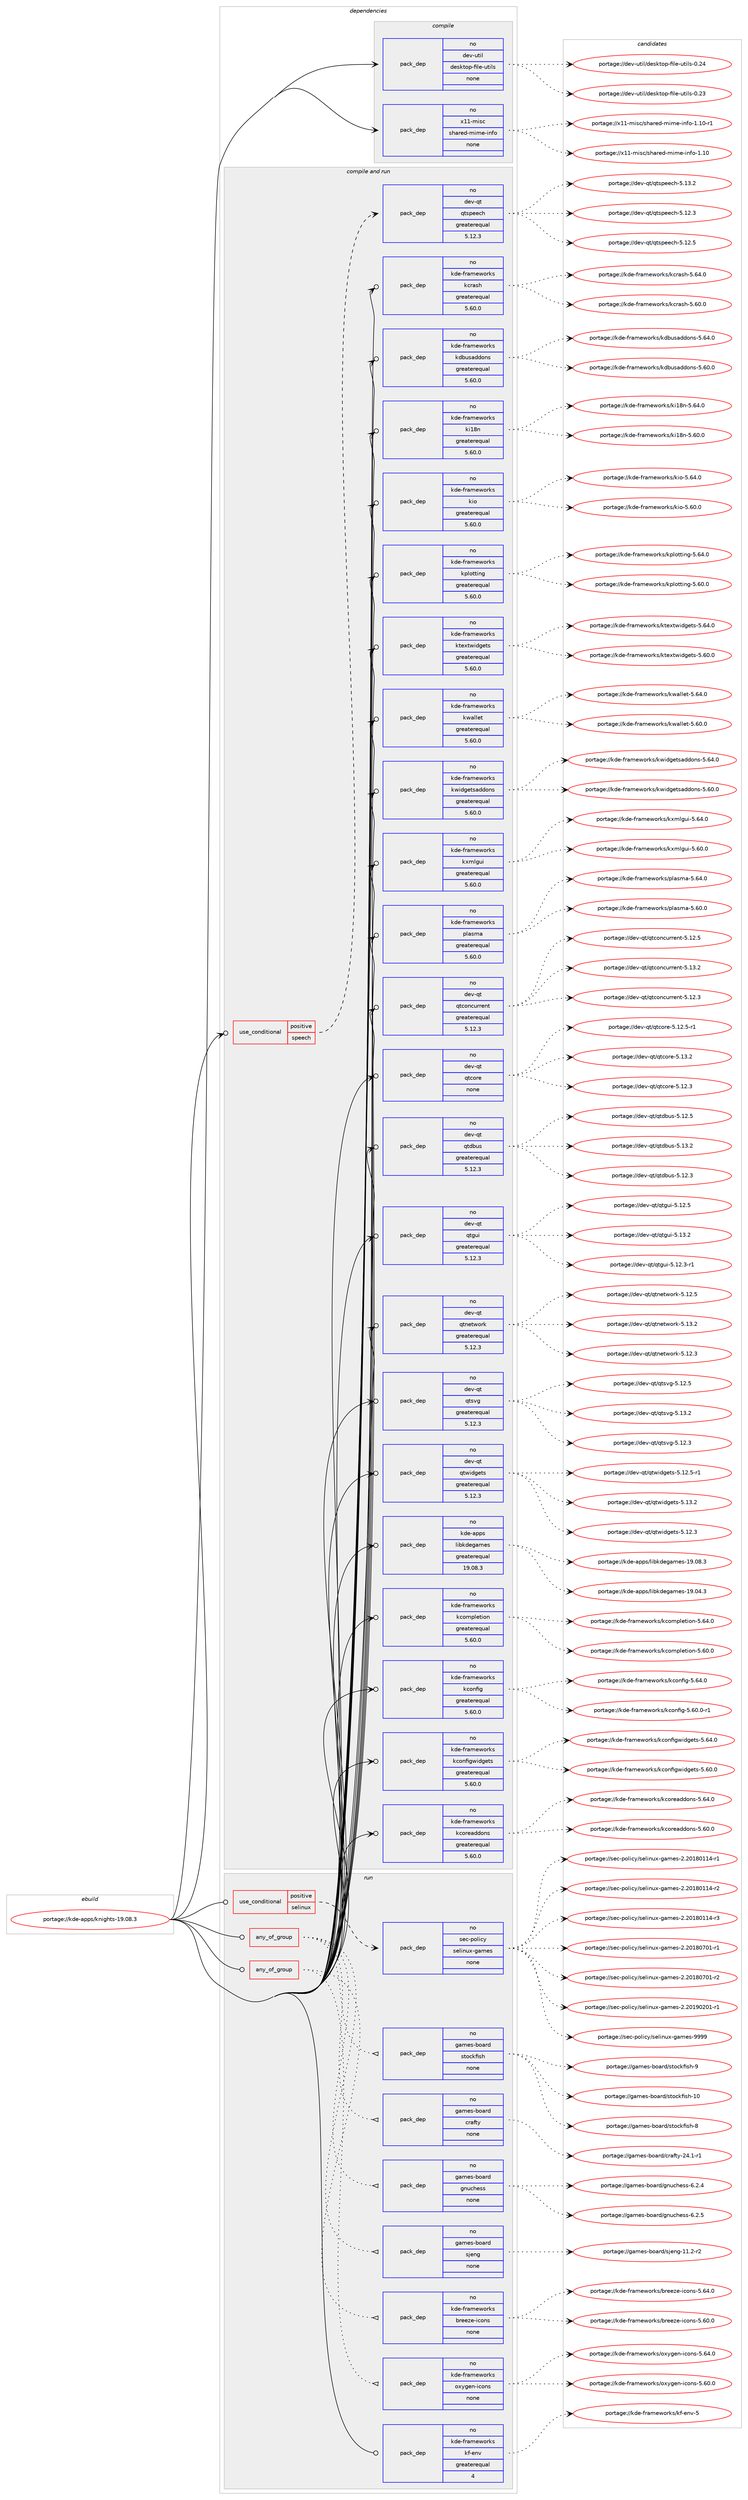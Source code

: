 digraph prolog {

# *************
# Graph options
# *************

newrank=true;
concentrate=true;
compound=true;
graph [rankdir=LR,fontname=Helvetica,fontsize=10,ranksep=1.5];#, ranksep=2.5, nodesep=0.2];
edge  [arrowhead=vee];
node  [fontname=Helvetica,fontsize=10];

# **********
# The ebuild
# **********

subgraph cluster_leftcol {
color=gray;
rank=same;
label=<<i>ebuild</i>>;
id [label="portage://kde-apps/knights-19.08.3", color=red, width=4, href="../kde-apps/knights-19.08.3.svg"];
}

# ****************
# The dependencies
# ****************

subgraph cluster_midcol {
color=gray;
label=<<i>dependencies</i>>;
subgraph cluster_compile {
fillcolor="#eeeeee";
style=filled;
label=<<i>compile</i>>;
subgraph pack211680 {
dependency291361 [label=<<TABLE BORDER="0" CELLBORDER="1" CELLSPACING="0" CELLPADDING="4" WIDTH="220"><TR><TD ROWSPAN="6" CELLPADDING="30">pack_dep</TD></TR><TR><TD WIDTH="110">no</TD></TR><TR><TD>dev-util</TD></TR><TR><TD>desktop-file-utils</TD></TR><TR><TD>none</TD></TR><TR><TD></TD></TR></TABLE>>, shape=none, color=blue];
}
id:e -> dependency291361:w [weight=20,style="solid",arrowhead="vee"];
subgraph pack211681 {
dependency291362 [label=<<TABLE BORDER="0" CELLBORDER="1" CELLSPACING="0" CELLPADDING="4" WIDTH="220"><TR><TD ROWSPAN="6" CELLPADDING="30">pack_dep</TD></TR><TR><TD WIDTH="110">no</TD></TR><TR><TD>x11-misc</TD></TR><TR><TD>shared-mime-info</TD></TR><TR><TD>none</TD></TR><TR><TD></TD></TR></TABLE>>, shape=none, color=blue];
}
id:e -> dependency291362:w [weight=20,style="solid",arrowhead="vee"];
}
subgraph cluster_compileandrun {
fillcolor="#eeeeee";
style=filled;
label=<<i>compile and run</i>>;
subgraph cond75257 {
dependency291363 [label=<<TABLE BORDER="0" CELLBORDER="1" CELLSPACING="0" CELLPADDING="4"><TR><TD ROWSPAN="3" CELLPADDING="10">use_conditional</TD></TR><TR><TD>positive</TD></TR><TR><TD>speech</TD></TR></TABLE>>, shape=none, color=red];
subgraph pack211682 {
dependency291364 [label=<<TABLE BORDER="0" CELLBORDER="1" CELLSPACING="0" CELLPADDING="4" WIDTH="220"><TR><TD ROWSPAN="6" CELLPADDING="30">pack_dep</TD></TR><TR><TD WIDTH="110">no</TD></TR><TR><TD>dev-qt</TD></TR><TR><TD>qtspeech</TD></TR><TR><TD>greaterequal</TD></TR><TR><TD>5.12.3</TD></TR></TABLE>>, shape=none, color=blue];
}
dependency291363:e -> dependency291364:w [weight=20,style="dashed",arrowhead="vee"];
}
id:e -> dependency291363:w [weight=20,style="solid",arrowhead="odotvee"];
subgraph pack211683 {
dependency291365 [label=<<TABLE BORDER="0" CELLBORDER="1" CELLSPACING="0" CELLPADDING="4" WIDTH="220"><TR><TD ROWSPAN="6" CELLPADDING="30">pack_dep</TD></TR><TR><TD WIDTH="110">no</TD></TR><TR><TD>dev-qt</TD></TR><TR><TD>qtconcurrent</TD></TR><TR><TD>greaterequal</TD></TR><TR><TD>5.12.3</TD></TR></TABLE>>, shape=none, color=blue];
}
id:e -> dependency291365:w [weight=20,style="solid",arrowhead="odotvee"];
subgraph pack211684 {
dependency291366 [label=<<TABLE BORDER="0" CELLBORDER="1" CELLSPACING="0" CELLPADDING="4" WIDTH="220"><TR><TD ROWSPAN="6" CELLPADDING="30">pack_dep</TD></TR><TR><TD WIDTH="110">no</TD></TR><TR><TD>dev-qt</TD></TR><TR><TD>qtcore</TD></TR><TR><TD>none</TD></TR><TR><TD></TD></TR></TABLE>>, shape=none, color=blue];
}
id:e -> dependency291366:w [weight=20,style="solid",arrowhead="odotvee"];
subgraph pack211685 {
dependency291367 [label=<<TABLE BORDER="0" CELLBORDER="1" CELLSPACING="0" CELLPADDING="4" WIDTH="220"><TR><TD ROWSPAN="6" CELLPADDING="30">pack_dep</TD></TR><TR><TD WIDTH="110">no</TD></TR><TR><TD>dev-qt</TD></TR><TR><TD>qtdbus</TD></TR><TR><TD>greaterequal</TD></TR><TR><TD>5.12.3</TD></TR></TABLE>>, shape=none, color=blue];
}
id:e -> dependency291367:w [weight=20,style="solid",arrowhead="odotvee"];
subgraph pack211686 {
dependency291368 [label=<<TABLE BORDER="0" CELLBORDER="1" CELLSPACING="0" CELLPADDING="4" WIDTH="220"><TR><TD ROWSPAN="6" CELLPADDING="30">pack_dep</TD></TR><TR><TD WIDTH="110">no</TD></TR><TR><TD>dev-qt</TD></TR><TR><TD>qtgui</TD></TR><TR><TD>greaterequal</TD></TR><TR><TD>5.12.3</TD></TR></TABLE>>, shape=none, color=blue];
}
id:e -> dependency291368:w [weight=20,style="solid",arrowhead="odotvee"];
subgraph pack211687 {
dependency291369 [label=<<TABLE BORDER="0" CELLBORDER="1" CELLSPACING="0" CELLPADDING="4" WIDTH="220"><TR><TD ROWSPAN="6" CELLPADDING="30">pack_dep</TD></TR><TR><TD WIDTH="110">no</TD></TR><TR><TD>dev-qt</TD></TR><TR><TD>qtnetwork</TD></TR><TR><TD>greaterequal</TD></TR><TR><TD>5.12.3</TD></TR></TABLE>>, shape=none, color=blue];
}
id:e -> dependency291369:w [weight=20,style="solid",arrowhead="odotvee"];
subgraph pack211688 {
dependency291370 [label=<<TABLE BORDER="0" CELLBORDER="1" CELLSPACING="0" CELLPADDING="4" WIDTH="220"><TR><TD ROWSPAN="6" CELLPADDING="30">pack_dep</TD></TR><TR><TD WIDTH="110">no</TD></TR><TR><TD>dev-qt</TD></TR><TR><TD>qtsvg</TD></TR><TR><TD>greaterequal</TD></TR><TR><TD>5.12.3</TD></TR></TABLE>>, shape=none, color=blue];
}
id:e -> dependency291370:w [weight=20,style="solid",arrowhead="odotvee"];
subgraph pack211689 {
dependency291371 [label=<<TABLE BORDER="0" CELLBORDER="1" CELLSPACING="0" CELLPADDING="4" WIDTH="220"><TR><TD ROWSPAN="6" CELLPADDING="30">pack_dep</TD></TR><TR><TD WIDTH="110">no</TD></TR><TR><TD>dev-qt</TD></TR><TR><TD>qtwidgets</TD></TR><TR><TD>greaterequal</TD></TR><TR><TD>5.12.3</TD></TR></TABLE>>, shape=none, color=blue];
}
id:e -> dependency291371:w [weight=20,style="solid",arrowhead="odotvee"];
subgraph pack211690 {
dependency291372 [label=<<TABLE BORDER="0" CELLBORDER="1" CELLSPACING="0" CELLPADDING="4" WIDTH="220"><TR><TD ROWSPAN="6" CELLPADDING="30">pack_dep</TD></TR><TR><TD WIDTH="110">no</TD></TR><TR><TD>kde-apps</TD></TR><TR><TD>libkdegames</TD></TR><TR><TD>greaterequal</TD></TR><TR><TD>19.08.3</TD></TR></TABLE>>, shape=none, color=blue];
}
id:e -> dependency291372:w [weight=20,style="solid",arrowhead="odotvee"];
subgraph pack211691 {
dependency291373 [label=<<TABLE BORDER="0" CELLBORDER="1" CELLSPACING="0" CELLPADDING="4" WIDTH="220"><TR><TD ROWSPAN="6" CELLPADDING="30">pack_dep</TD></TR><TR><TD WIDTH="110">no</TD></TR><TR><TD>kde-frameworks</TD></TR><TR><TD>kcompletion</TD></TR><TR><TD>greaterequal</TD></TR><TR><TD>5.60.0</TD></TR></TABLE>>, shape=none, color=blue];
}
id:e -> dependency291373:w [weight=20,style="solid",arrowhead="odotvee"];
subgraph pack211692 {
dependency291374 [label=<<TABLE BORDER="0" CELLBORDER="1" CELLSPACING="0" CELLPADDING="4" WIDTH="220"><TR><TD ROWSPAN="6" CELLPADDING="30">pack_dep</TD></TR><TR><TD WIDTH="110">no</TD></TR><TR><TD>kde-frameworks</TD></TR><TR><TD>kconfig</TD></TR><TR><TD>greaterequal</TD></TR><TR><TD>5.60.0</TD></TR></TABLE>>, shape=none, color=blue];
}
id:e -> dependency291374:w [weight=20,style="solid",arrowhead="odotvee"];
subgraph pack211693 {
dependency291375 [label=<<TABLE BORDER="0" CELLBORDER="1" CELLSPACING="0" CELLPADDING="4" WIDTH="220"><TR><TD ROWSPAN="6" CELLPADDING="30">pack_dep</TD></TR><TR><TD WIDTH="110">no</TD></TR><TR><TD>kde-frameworks</TD></TR><TR><TD>kconfigwidgets</TD></TR><TR><TD>greaterequal</TD></TR><TR><TD>5.60.0</TD></TR></TABLE>>, shape=none, color=blue];
}
id:e -> dependency291375:w [weight=20,style="solid",arrowhead="odotvee"];
subgraph pack211694 {
dependency291376 [label=<<TABLE BORDER="0" CELLBORDER="1" CELLSPACING="0" CELLPADDING="4" WIDTH="220"><TR><TD ROWSPAN="6" CELLPADDING="30">pack_dep</TD></TR><TR><TD WIDTH="110">no</TD></TR><TR><TD>kde-frameworks</TD></TR><TR><TD>kcoreaddons</TD></TR><TR><TD>greaterequal</TD></TR><TR><TD>5.60.0</TD></TR></TABLE>>, shape=none, color=blue];
}
id:e -> dependency291376:w [weight=20,style="solid",arrowhead="odotvee"];
subgraph pack211695 {
dependency291377 [label=<<TABLE BORDER="0" CELLBORDER="1" CELLSPACING="0" CELLPADDING="4" WIDTH="220"><TR><TD ROWSPAN="6" CELLPADDING="30">pack_dep</TD></TR><TR><TD WIDTH="110">no</TD></TR><TR><TD>kde-frameworks</TD></TR><TR><TD>kcrash</TD></TR><TR><TD>greaterequal</TD></TR><TR><TD>5.60.0</TD></TR></TABLE>>, shape=none, color=blue];
}
id:e -> dependency291377:w [weight=20,style="solid",arrowhead="odotvee"];
subgraph pack211696 {
dependency291378 [label=<<TABLE BORDER="0" CELLBORDER="1" CELLSPACING="0" CELLPADDING="4" WIDTH="220"><TR><TD ROWSPAN="6" CELLPADDING="30">pack_dep</TD></TR><TR><TD WIDTH="110">no</TD></TR><TR><TD>kde-frameworks</TD></TR><TR><TD>kdbusaddons</TD></TR><TR><TD>greaterequal</TD></TR><TR><TD>5.60.0</TD></TR></TABLE>>, shape=none, color=blue];
}
id:e -> dependency291378:w [weight=20,style="solid",arrowhead="odotvee"];
subgraph pack211697 {
dependency291379 [label=<<TABLE BORDER="0" CELLBORDER="1" CELLSPACING="0" CELLPADDING="4" WIDTH="220"><TR><TD ROWSPAN="6" CELLPADDING="30">pack_dep</TD></TR><TR><TD WIDTH="110">no</TD></TR><TR><TD>kde-frameworks</TD></TR><TR><TD>ki18n</TD></TR><TR><TD>greaterequal</TD></TR><TR><TD>5.60.0</TD></TR></TABLE>>, shape=none, color=blue];
}
id:e -> dependency291379:w [weight=20,style="solid",arrowhead="odotvee"];
subgraph pack211698 {
dependency291380 [label=<<TABLE BORDER="0" CELLBORDER="1" CELLSPACING="0" CELLPADDING="4" WIDTH="220"><TR><TD ROWSPAN="6" CELLPADDING="30">pack_dep</TD></TR><TR><TD WIDTH="110">no</TD></TR><TR><TD>kde-frameworks</TD></TR><TR><TD>kio</TD></TR><TR><TD>greaterequal</TD></TR><TR><TD>5.60.0</TD></TR></TABLE>>, shape=none, color=blue];
}
id:e -> dependency291380:w [weight=20,style="solid",arrowhead="odotvee"];
subgraph pack211699 {
dependency291381 [label=<<TABLE BORDER="0" CELLBORDER="1" CELLSPACING="0" CELLPADDING="4" WIDTH="220"><TR><TD ROWSPAN="6" CELLPADDING="30">pack_dep</TD></TR><TR><TD WIDTH="110">no</TD></TR><TR><TD>kde-frameworks</TD></TR><TR><TD>kplotting</TD></TR><TR><TD>greaterequal</TD></TR><TR><TD>5.60.0</TD></TR></TABLE>>, shape=none, color=blue];
}
id:e -> dependency291381:w [weight=20,style="solid",arrowhead="odotvee"];
subgraph pack211700 {
dependency291382 [label=<<TABLE BORDER="0" CELLBORDER="1" CELLSPACING="0" CELLPADDING="4" WIDTH="220"><TR><TD ROWSPAN="6" CELLPADDING="30">pack_dep</TD></TR><TR><TD WIDTH="110">no</TD></TR><TR><TD>kde-frameworks</TD></TR><TR><TD>ktextwidgets</TD></TR><TR><TD>greaterequal</TD></TR><TR><TD>5.60.0</TD></TR></TABLE>>, shape=none, color=blue];
}
id:e -> dependency291382:w [weight=20,style="solid",arrowhead="odotvee"];
subgraph pack211701 {
dependency291383 [label=<<TABLE BORDER="0" CELLBORDER="1" CELLSPACING="0" CELLPADDING="4" WIDTH="220"><TR><TD ROWSPAN="6" CELLPADDING="30">pack_dep</TD></TR><TR><TD WIDTH="110">no</TD></TR><TR><TD>kde-frameworks</TD></TR><TR><TD>kwallet</TD></TR><TR><TD>greaterequal</TD></TR><TR><TD>5.60.0</TD></TR></TABLE>>, shape=none, color=blue];
}
id:e -> dependency291383:w [weight=20,style="solid",arrowhead="odotvee"];
subgraph pack211702 {
dependency291384 [label=<<TABLE BORDER="0" CELLBORDER="1" CELLSPACING="0" CELLPADDING="4" WIDTH="220"><TR><TD ROWSPAN="6" CELLPADDING="30">pack_dep</TD></TR><TR><TD WIDTH="110">no</TD></TR><TR><TD>kde-frameworks</TD></TR><TR><TD>kwidgetsaddons</TD></TR><TR><TD>greaterequal</TD></TR><TR><TD>5.60.0</TD></TR></TABLE>>, shape=none, color=blue];
}
id:e -> dependency291384:w [weight=20,style="solid",arrowhead="odotvee"];
subgraph pack211703 {
dependency291385 [label=<<TABLE BORDER="0" CELLBORDER="1" CELLSPACING="0" CELLPADDING="4" WIDTH="220"><TR><TD ROWSPAN="6" CELLPADDING="30">pack_dep</TD></TR><TR><TD WIDTH="110">no</TD></TR><TR><TD>kde-frameworks</TD></TR><TR><TD>kxmlgui</TD></TR><TR><TD>greaterequal</TD></TR><TR><TD>5.60.0</TD></TR></TABLE>>, shape=none, color=blue];
}
id:e -> dependency291385:w [weight=20,style="solid",arrowhead="odotvee"];
subgraph pack211704 {
dependency291386 [label=<<TABLE BORDER="0" CELLBORDER="1" CELLSPACING="0" CELLPADDING="4" WIDTH="220"><TR><TD ROWSPAN="6" CELLPADDING="30">pack_dep</TD></TR><TR><TD WIDTH="110">no</TD></TR><TR><TD>kde-frameworks</TD></TR><TR><TD>plasma</TD></TR><TR><TD>greaterequal</TD></TR><TR><TD>5.60.0</TD></TR></TABLE>>, shape=none, color=blue];
}
id:e -> dependency291386:w [weight=20,style="solid",arrowhead="odotvee"];
}
subgraph cluster_run {
fillcolor="#eeeeee";
style=filled;
label=<<i>run</i>>;
subgraph any4323 {
dependency291387 [label=<<TABLE BORDER="0" CELLBORDER="1" CELLSPACING="0" CELLPADDING="4"><TR><TD CELLPADDING="10">any_of_group</TD></TR></TABLE>>, shape=none, color=red];subgraph pack211705 {
dependency291388 [label=<<TABLE BORDER="0" CELLBORDER="1" CELLSPACING="0" CELLPADDING="4" WIDTH="220"><TR><TD ROWSPAN="6" CELLPADDING="30">pack_dep</TD></TR><TR><TD WIDTH="110">no</TD></TR><TR><TD>games-board</TD></TR><TR><TD>gnuchess</TD></TR><TR><TD>none</TD></TR><TR><TD></TD></TR></TABLE>>, shape=none, color=blue];
}
dependency291387:e -> dependency291388:w [weight=20,style="dotted",arrowhead="oinv"];
subgraph pack211706 {
dependency291389 [label=<<TABLE BORDER="0" CELLBORDER="1" CELLSPACING="0" CELLPADDING="4" WIDTH="220"><TR><TD ROWSPAN="6" CELLPADDING="30">pack_dep</TD></TR><TR><TD WIDTH="110">no</TD></TR><TR><TD>games-board</TD></TR><TR><TD>crafty</TD></TR><TR><TD>none</TD></TR><TR><TD></TD></TR></TABLE>>, shape=none, color=blue];
}
dependency291387:e -> dependency291389:w [weight=20,style="dotted",arrowhead="oinv"];
subgraph pack211707 {
dependency291390 [label=<<TABLE BORDER="0" CELLBORDER="1" CELLSPACING="0" CELLPADDING="4" WIDTH="220"><TR><TD ROWSPAN="6" CELLPADDING="30">pack_dep</TD></TR><TR><TD WIDTH="110">no</TD></TR><TR><TD>games-board</TD></TR><TR><TD>stockfish</TD></TR><TR><TD>none</TD></TR><TR><TD></TD></TR></TABLE>>, shape=none, color=blue];
}
dependency291387:e -> dependency291390:w [weight=20,style="dotted",arrowhead="oinv"];
subgraph pack211708 {
dependency291391 [label=<<TABLE BORDER="0" CELLBORDER="1" CELLSPACING="0" CELLPADDING="4" WIDTH="220"><TR><TD ROWSPAN="6" CELLPADDING="30">pack_dep</TD></TR><TR><TD WIDTH="110">no</TD></TR><TR><TD>games-board</TD></TR><TR><TD>sjeng</TD></TR><TR><TD>none</TD></TR><TR><TD></TD></TR></TABLE>>, shape=none, color=blue];
}
dependency291387:e -> dependency291391:w [weight=20,style="dotted",arrowhead="oinv"];
}
id:e -> dependency291387:w [weight=20,style="solid",arrowhead="odot"];
subgraph any4324 {
dependency291392 [label=<<TABLE BORDER="0" CELLBORDER="1" CELLSPACING="0" CELLPADDING="4"><TR><TD CELLPADDING="10">any_of_group</TD></TR></TABLE>>, shape=none, color=red];subgraph pack211709 {
dependency291393 [label=<<TABLE BORDER="0" CELLBORDER="1" CELLSPACING="0" CELLPADDING="4" WIDTH="220"><TR><TD ROWSPAN="6" CELLPADDING="30">pack_dep</TD></TR><TR><TD WIDTH="110">no</TD></TR><TR><TD>kde-frameworks</TD></TR><TR><TD>breeze-icons</TD></TR><TR><TD>none</TD></TR><TR><TD></TD></TR></TABLE>>, shape=none, color=blue];
}
dependency291392:e -> dependency291393:w [weight=20,style="dotted",arrowhead="oinv"];
subgraph pack211710 {
dependency291394 [label=<<TABLE BORDER="0" CELLBORDER="1" CELLSPACING="0" CELLPADDING="4" WIDTH="220"><TR><TD ROWSPAN="6" CELLPADDING="30">pack_dep</TD></TR><TR><TD WIDTH="110">no</TD></TR><TR><TD>kde-frameworks</TD></TR><TR><TD>oxygen-icons</TD></TR><TR><TD>none</TD></TR><TR><TD></TD></TR></TABLE>>, shape=none, color=blue];
}
dependency291392:e -> dependency291394:w [weight=20,style="dotted",arrowhead="oinv"];
}
id:e -> dependency291392:w [weight=20,style="solid",arrowhead="odot"];
subgraph cond75258 {
dependency291395 [label=<<TABLE BORDER="0" CELLBORDER="1" CELLSPACING="0" CELLPADDING="4"><TR><TD ROWSPAN="3" CELLPADDING="10">use_conditional</TD></TR><TR><TD>positive</TD></TR><TR><TD>selinux</TD></TR></TABLE>>, shape=none, color=red];
subgraph pack211711 {
dependency291396 [label=<<TABLE BORDER="0" CELLBORDER="1" CELLSPACING="0" CELLPADDING="4" WIDTH="220"><TR><TD ROWSPAN="6" CELLPADDING="30">pack_dep</TD></TR><TR><TD WIDTH="110">no</TD></TR><TR><TD>sec-policy</TD></TR><TR><TD>selinux-games</TD></TR><TR><TD>none</TD></TR><TR><TD></TD></TR></TABLE>>, shape=none, color=blue];
}
dependency291395:e -> dependency291396:w [weight=20,style="dashed",arrowhead="vee"];
}
id:e -> dependency291395:w [weight=20,style="solid",arrowhead="odot"];
subgraph pack211712 {
dependency291397 [label=<<TABLE BORDER="0" CELLBORDER="1" CELLSPACING="0" CELLPADDING="4" WIDTH="220"><TR><TD ROWSPAN="6" CELLPADDING="30">pack_dep</TD></TR><TR><TD WIDTH="110">no</TD></TR><TR><TD>kde-frameworks</TD></TR><TR><TD>kf-env</TD></TR><TR><TD>greaterequal</TD></TR><TR><TD>4</TD></TR></TABLE>>, shape=none, color=blue];
}
id:e -> dependency291397:w [weight=20,style="solid",arrowhead="odot"];
}
}

# **************
# The candidates
# **************

subgraph cluster_choices {
rank=same;
color=gray;
label=<<i>candidates</i>>;

subgraph choice211680 {
color=black;
nodesep=1;
choiceportage100101118451171161051084710010111510711611111245102105108101451171161051081154548465051 [label="portage://dev-util/desktop-file-utils-0.23", color=red, width=4,href="../dev-util/desktop-file-utils-0.23.svg"];
choiceportage100101118451171161051084710010111510711611111245102105108101451171161051081154548465052 [label="portage://dev-util/desktop-file-utils-0.24", color=red, width=4,href="../dev-util/desktop-file-utils-0.24.svg"];
dependency291361:e -> choiceportage100101118451171161051084710010111510711611111245102105108101451171161051081154548465051:w [style=dotted,weight="100"];
dependency291361:e -> choiceportage100101118451171161051084710010111510711611111245102105108101451171161051081154548465052:w [style=dotted,weight="100"];
}
subgraph choice211681 {
color=black;
nodesep=1;
choiceportage12049494510910511599471151049711410110045109105109101451051101021114549464948 [label="portage://x11-misc/shared-mime-info-1.10", color=red, width=4,href="../x11-misc/shared-mime-info-1.10.svg"];
choiceportage120494945109105115994711510497114101100451091051091014510511010211145494649484511449 [label="portage://x11-misc/shared-mime-info-1.10-r1", color=red, width=4,href="../x11-misc/shared-mime-info-1.10-r1.svg"];
dependency291362:e -> choiceportage12049494510910511599471151049711410110045109105109101451051101021114549464948:w [style=dotted,weight="100"];
dependency291362:e -> choiceportage120494945109105115994711510497114101100451091051091014510511010211145494649484511449:w [style=dotted,weight="100"];
}
subgraph choice211682 {
color=black;
nodesep=1;
choiceportage10010111845113116471131161151121011019910445534649504651 [label="portage://dev-qt/qtspeech-5.12.3", color=red, width=4,href="../dev-qt/qtspeech-5.12.3.svg"];
choiceportage10010111845113116471131161151121011019910445534649504653 [label="portage://dev-qt/qtspeech-5.12.5", color=red, width=4,href="../dev-qt/qtspeech-5.12.5.svg"];
choiceportage10010111845113116471131161151121011019910445534649514650 [label="portage://dev-qt/qtspeech-5.13.2", color=red, width=4,href="../dev-qt/qtspeech-5.13.2.svg"];
dependency291364:e -> choiceportage10010111845113116471131161151121011019910445534649504651:w [style=dotted,weight="100"];
dependency291364:e -> choiceportage10010111845113116471131161151121011019910445534649504653:w [style=dotted,weight="100"];
dependency291364:e -> choiceportage10010111845113116471131161151121011019910445534649514650:w [style=dotted,weight="100"];
}
subgraph choice211683 {
color=black;
nodesep=1;
choiceportage1001011184511311647113116991111109911711411410111011645534649504651 [label="portage://dev-qt/qtconcurrent-5.12.3", color=red, width=4,href="../dev-qt/qtconcurrent-5.12.3.svg"];
choiceportage1001011184511311647113116991111109911711411410111011645534649504653 [label="portage://dev-qt/qtconcurrent-5.12.5", color=red, width=4,href="../dev-qt/qtconcurrent-5.12.5.svg"];
choiceportage1001011184511311647113116991111109911711411410111011645534649514650 [label="portage://dev-qt/qtconcurrent-5.13.2", color=red, width=4,href="../dev-qt/qtconcurrent-5.13.2.svg"];
dependency291365:e -> choiceportage1001011184511311647113116991111109911711411410111011645534649504651:w [style=dotted,weight="100"];
dependency291365:e -> choiceportage1001011184511311647113116991111109911711411410111011645534649504653:w [style=dotted,weight="100"];
dependency291365:e -> choiceportage1001011184511311647113116991111109911711411410111011645534649514650:w [style=dotted,weight="100"];
}
subgraph choice211684 {
color=black;
nodesep=1;
choiceportage10010111845113116471131169911111410145534649504651 [label="portage://dev-qt/qtcore-5.12.3", color=red, width=4,href="../dev-qt/qtcore-5.12.3.svg"];
choiceportage100101118451131164711311699111114101455346495046534511449 [label="portage://dev-qt/qtcore-5.12.5-r1", color=red, width=4,href="../dev-qt/qtcore-5.12.5-r1.svg"];
choiceportage10010111845113116471131169911111410145534649514650 [label="portage://dev-qt/qtcore-5.13.2", color=red, width=4,href="../dev-qt/qtcore-5.13.2.svg"];
dependency291366:e -> choiceportage10010111845113116471131169911111410145534649504651:w [style=dotted,weight="100"];
dependency291366:e -> choiceportage100101118451131164711311699111114101455346495046534511449:w [style=dotted,weight="100"];
dependency291366:e -> choiceportage10010111845113116471131169911111410145534649514650:w [style=dotted,weight="100"];
}
subgraph choice211685 {
color=black;
nodesep=1;
choiceportage10010111845113116471131161009811711545534649504651 [label="portage://dev-qt/qtdbus-5.12.3", color=red, width=4,href="../dev-qt/qtdbus-5.12.3.svg"];
choiceportage10010111845113116471131161009811711545534649504653 [label="portage://dev-qt/qtdbus-5.12.5", color=red, width=4,href="../dev-qt/qtdbus-5.12.5.svg"];
choiceportage10010111845113116471131161009811711545534649514650 [label="portage://dev-qt/qtdbus-5.13.2", color=red, width=4,href="../dev-qt/qtdbus-5.13.2.svg"];
dependency291367:e -> choiceportage10010111845113116471131161009811711545534649504651:w [style=dotted,weight="100"];
dependency291367:e -> choiceportage10010111845113116471131161009811711545534649504653:w [style=dotted,weight="100"];
dependency291367:e -> choiceportage10010111845113116471131161009811711545534649514650:w [style=dotted,weight="100"];
}
subgraph choice211686 {
color=black;
nodesep=1;
choiceportage1001011184511311647113116103117105455346495046514511449 [label="portage://dev-qt/qtgui-5.12.3-r1", color=red, width=4,href="../dev-qt/qtgui-5.12.3-r1.svg"];
choiceportage100101118451131164711311610311710545534649504653 [label="portage://dev-qt/qtgui-5.12.5", color=red, width=4,href="../dev-qt/qtgui-5.12.5.svg"];
choiceportage100101118451131164711311610311710545534649514650 [label="portage://dev-qt/qtgui-5.13.2", color=red, width=4,href="../dev-qt/qtgui-5.13.2.svg"];
dependency291368:e -> choiceportage1001011184511311647113116103117105455346495046514511449:w [style=dotted,weight="100"];
dependency291368:e -> choiceportage100101118451131164711311610311710545534649504653:w [style=dotted,weight="100"];
dependency291368:e -> choiceportage100101118451131164711311610311710545534649514650:w [style=dotted,weight="100"];
}
subgraph choice211687 {
color=black;
nodesep=1;
choiceportage100101118451131164711311611010111611911111410745534649504651 [label="portage://dev-qt/qtnetwork-5.12.3", color=red, width=4,href="../dev-qt/qtnetwork-5.12.3.svg"];
choiceportage100101118451131164711311611010111611911111410745534649504653 [label="portage://dev-qt/qtnetwork-5.12.5", color=red, width=4,href="../dev-qt/qtnetwork-5.12.5.svg"];
choiceportage100101118451131164711311611010111611911111410745534649514650 [label="portage://dev-qt/qtnetwork-5.13.2", color=red, width=4,href="../dev-qt/qtnetwork-5.13.2.svg"];
dependency291369:e -> choiceportage100101118451131164711311611010111611911111410745534649504651:w [style=dotted,weight="100"];
dependency291369:e -> choiceportage100101118451131164711311611010111611911111410745534649504653:w [style=dotted,weight="100"];
dependency291369:e -> choiceportage100101118451131164711311611010111611911111410745534649514650:w [style=dotted,weight="100"];
}
subgraph choice211688 {
color=black;
nodesep=1;
choiceportage100101118451131164711311611511810345534649504651 [label="portage://dev-qt/qtsvg-5.12.3", color=red, width=4,href="../dev-qt/qtsvg-5.12.3.svg"];
choiceportage100101118451131164711311611511810345534649504653 [label="portage://dev-qt/qtsvg-5.12.5", color=red, width=4,href="../dev-qt/qtsvg-5.12.5.svg"];
choiceportage100101118451131164711311611511810345534649514650 [label="portage://dev-qt/qtsvg-5.13.2", color=red, width=4,href="../dev-qt/qtsvg-5.13.2.svg"];
dependency291370:e -> choiceportage100101118451131164711311611511810345534649504651:w [style=dotted,weight="100"];
dependency291370:e -> choiceportage100101118451131164711311611511810345534649504653:w [style=dotted,weight="100"];
dependency291370:e -> choiceportage100101118451131164711311611511810345534649514650:w [style=dotted,weight="100"];
}
subgraph choice211689 {
color=black;
nodesep=1;
choiceportage100101118451131164711311611910510010310111611545534649504651 [label="portage://dev-qt/qtwidgets-5.12.3", color=red, width=4,href="../dev-qt/qtwidgets-5.12.3.svg"];
choiceportage1001011184511311647113116119105100103101116115455346495046534511449 [label="portage://dev-qt/qtwidgets-5.12.5-r1", color=red, width=4,href="../dev-qt/qtwidgets-5.12.5-r1.svg"];
choiceportage100101118451131164711311611910510010310111611545534649514650 [label="portage://dev-qt/qtwidgets-5.13.2", color=red, width=4,href="../dev-qt/qtwidgets-5.13.2.svg"];
dependency291371:e -> choiceportage100101118451131164711311611910510010310111611545534649504651:w [style=dotted,weight="100"];
dependency291371:e -> choiceportage1001011184511311647113116119105100103101116115455346495046534511449:w [style=dotted,weight="100"];
dependency291371:e -> choiceportage100101118451131164711311611910510010310111611545534649514650:w [style=dotted,weight="100"];
}
subgraph choice211690 {
color=black;
nodesep=1;
choiceportage10710010145971121121154710810598107100101103971091011154549574648524651 [label="portage://kde-apps/libkdegames-19.04.3", color=red, width=4,href="../kde-apps/libkdegames-19.04.3.svg"];
choiceportage10710010145971121121154710810598107100101103971091011154549574648564651 [label="portage://kde-apps/libkdegames-19.08.3", color=red, width=4,href="../kde-apps/libkdegames-19.08.3.svg"];
dependency291372:e -> choiceportage10710010145971121121154710810598107100101103971091011154549574648524651:w [style=dotted,weight="100"];
dependency291372:e -> choiceportage10710010145971121121154710810598107100101103971091011154549574648564651:w [style=dotted,weight="100"];
}
subgraph choice211691 {
color=black;
nodesep=1;
choiceportage1071001014510211497109101119111114107115471079911110911210810111610511111045534654484648 [label="portage://kde-frameworks/kcompletion-5.60.0", color=red, width=4,href="../kde-frameworks/kcompletion-5.60.0.svg"];
choiceportage1071001014510211497109101119111114107115471079911110911210810111610511111045534654524648 [label="portage://kde-frameworks/kcompletion-5.64.0", color=red, width=4,href="../kde-frameworks/kcompletion-5.64.0.svg"];
dependency291373:e -> choiceportage1071001014510211497109101119111114107115471079911110911210810111610511111045534654484648:w [style=dotted,weight="100"];
dependency291373:e -> choiceportage1071001014510211497109101119111114107115471079911110911210810111610511111045534654524648:w [style=dotted,weight="100"];
}
subgraph choice211692 {
color=black;
nodesep=1;
choiceportage10710010145102114971091011191111141071154710799111110102105103455346544846484511449 [label="portage://kde-frameworks/kconfig-5.60.0-r1", color=red, width=4,href="../kde-frameworks/kconfig-5.60.0-r1.svg"];
choiceportage1071001014510211497109101119111114107115471079911111010210510345534654524648 [label="portage://kde-frameworks/kconfig-5.64.0", color=red, width=4,href="../kde-frameworks/kconfig-5.64.0.svg"];
dependency291374:e -> choiceportage10710010145102114971091011191111141071154710799111110102105103455346544846484511449:w [style=dotted,weight="100"];
dependency291374:e -> choiceportage1071001014510211497109101119111114107115471079911111010210510345534654524648:w [style=dotted,weight="100"];
}
subgraph choice211693 {
color=black;
nodesep=1;
choiceportage1071001014510211497109101119111114107115471079911111010210510311910510010310111611545534654484648 [label="portage://kde-frameworks/kconfigwidgets-5.60.0", color=red, width=4,href="../kde-frameworks/kconfigwidgets-5.60.0.svg"];
choiceportage1071001014510211497109101119111114107115471079911111010210510311910510010310111611545534654524648 [label="portage://kde-frameworks/kconfigwidgets-5.64.0", color=red, width=4,href="../kde-frameworks/kconfigwidgets-5.64.0.svg"];
dependency291375:e -> choiceportage1071001014510211497109101119111114107115471079911111010210510311910510010310111611545534654484648:w [style=dotted,weight="100"];
dependency291375:e -> choiceportage1071001014510211497109101119111114107115471079911111010210510311910510010310111611545534654524648:w [style=dotted,weight="100"];
}
subgraph choice211694 {
color=black;
nodesep=1;
choiceportage107100101451021149710910111911111410711547107991111141019710010011111011545534654484648 [label="portage://kde-frameworks/kcoreaddons-5.60.0", color=red, width=4,href="../kde-frameworks/kcoreaddons-5.60.0.svg"];
choiceportage107100101451021149710910111911111410711547107991111141019710010011111011545534654524648 [label="portage://kde-frameworks/kcoreaddons-5.64.0", color=red, width=4,href="../kde-frameworks/kcoreaddons-5.64.0.svg"];
dependency291376:e -> choiceportage107100101451021149710910111911111410711547107991111141019710010011111011545534654484648:w [style=dotted,weight="100"];
dependency291376:e -> choiceportage107100101451021149710910111911111410711547107991111141019710010011111011545534654524648:w [style=dotted,weight="100"];
}
subgraph choice211695 {
color=black;
nodesep=1;
choiceportage107100101451021149710910111911111410711547107991149711510445534654484648 [label="portage://kde-frameworks/kcrash-5.60.0", color=red, width=4,href="../kde-frameworks/kcrash-5.60.0.svg"];
choiceportage107100101451021149710910111911111410711547107991149711510445534654524648 [label="portage://kde-frameworks/kcrash-5.64.0", color=red, width=4,href="../kde-frameworks/kcrash-5.64.0.svg"];
dependency291377:e -> choiceportage107100101451021149710910111911111410711547107991149711510445534654484648:w [style=dotted,weight="100"];
dependency291377:e -> choiceportage107100101451021149710910111911111410711547107991149711510445534654524648:w [style=dotted,weight="100"];
}
subgraph choice211696 {
color=black;
nodesep=1;
choiceportage107100101451021149710910111911111410711547107100981171159710010011111011545534654484648 [label="portage://kde-frameworks/kdbusaddons-5.60.0", color=red, width=4,href="../kde-frameworks/kdbusaddons-5.60.0.svg"];
choiceportage107100101451021149710910111911111410711547107100981171159710010011111011545534654524648 [label="portage://kde-frameworks/kdbusaddons-5.64.0", color=red, width=4,href="../kde-frameworks/kdbusaddons-5.64.0.svg"];
dependency291378:e -> choiceportage107100101451021149710910111911111410711547107100981171159710010011111011545534654484648:w [style=dotted,weight="100"];
dependency291378:e -> choiceportage107100101451021149710910111911111410711547107100981171159710010011111011545534654524648:w [style=dotted,weight="100"];
}
subgraph choice211697 {
color=black;
nodesep=1;
choiceportage107100101451021149710910111911111410711547107105495611045534654484648 [label="portage://kde-frameworks/ki18n-5.60.0", color=red, width=4,href="../kde-frameworks/ki18n-5.60.0.svg"];
choiceportage107100101451021149710910111911111410711547107105495611045534654524648 [label="portage://kde-frameworks/ki18n-5.64.0", color=red, width=4,href="../kde-frameworks/ki18n-5.64.0.svg"];
dependency291379:e -> choiceportage107100101451021149710910111911111410711547107105495611045534654484648:w [style=dotted,weight="100"];
dependency291379:e -> choiceportage107100101451021149710910111911111410711547107105495611045534654524648:w [style=dotted,weight="100"];
}
subgraph choice211698 {
color=black;
nodesep=1;
choiceportage10710010145102114971091011191111141071154710710511145534654484648 [label="portage://kde-frameworks/kio-5.60.0", color=red, width=4,href="../kde-frameworks/kio-5.60.0.svg"];
choiceportage10710010145102114971091011191111141071154710710511145534654524648 [label="portage://kde-frameworks/kio-5.64.0", color=red, width=4,href="../kde-frameworks/kio-5.64.0.svg"];
dependency291380:e -> choiceportage10710010145102114971091011191111141071154710710511145534654484648:w [style=dotted,weight="100"];
dependency291380:e -> choiceportage10710010145102114971091011191111141071154710710511145534654524648:w [style=dotted,weight="100"];
}
subgraph choice211699 {
color=black;
nodesep=1;
choiceportage10710010145102114971091011191111141071154710711210811111611610511010345534654484648 [label="portage://kde-frameworks/kplotting-5.60.0", color=red, width=4,href="../kde-frameworks/kplotting-5.60.0.svg"];
choiceportage10710010145102114971091011191111141071154710711210811111611610511010345534654524648 [label="portage://kde-frameworks/kplotting-5.64.0", color=red, width=4,href="../kde-frameworks/kplotting-5.64.0.svg"];
dependency291381:e -> choiceportage10710010145102114971091011191111141071154710711210811111611610511010345534654484648:w [style=dotted,weight="100"];
dependency291381:e -> choiceportage10710010145102114971091011191111141071154710711210811111611610511010345534654524648:w [style=dotted,weight="100"];
}
subgraph choice211700 {
color=black;
nodesep=1;
choiceportage10710010145102114971091011191111141071154710711610112011611910510010310111611545534654484648 [label="portage://kde-frameworks/ktextwidgets-5.60.0", color=red, width=4,href="../kde-frameworks/ktextwidgets-5.60.0.svg"];
choiceportage10710010145102114971091011191111141071154710711610112011611910510010310111611545534654524648 [label="portage://kde-frameworks/ktextwidgets-5.64.0", color=red, width=4,href="../kde-frameworks/ktextwidgets-5.64.0.svg"];
dependency291382:e -> choiceportage10710010145102114971091011191111141071154710711610112011611910510010310111611545534654484648:w [style=dotted,weight="100"];
dependency291382:e -> choiceportage10710010145102114971091011191111141071154710711610112011611910510010310111611545534654524648:w [style=dotted,weight="100"];
}
subgraph choice211701 {
color=black;
nodesep=1;
choiceportage1071001014510211497109101119111114107115471071199710810810111645534654484648 [label="portage://kde-frameworks/kwallet-5.60.0", color=red, width=4,href="../kde-frameworks/kwallet-5.60.0.svg"];
choiceportage1071001014510211497109101119111114107115471071199710810810111645534654524648 [label="portage://kde-frameworks/kwallet-5.64.0", color=red, width=4,href="../kde-frameworks/kwallet-5.64.0.svg"];
dependency291383:e -> choiceportage1071001014510211497109101119111114107115471071199710810810111645534654484648:w [style=dotted,weight="100"];
dependency291383:e -> choiceportage1071001014510211497109101119111114107115471071199710810810111645534654524648:w [style=dotted,weight="100"];
}
subgraph choice211702 {
color=black;
nodesep=1;
choiceportage1071001014510211497109101119111114107115471071191051001031011161159710010011111011545534654484648 [label="portage://kde-frameworks/kwidgetsaddons-5.60.0", color=red, width=4,href="../kde-frameworks/kwidgetsaddons-5.60.0.svg"];
choiceportage1071001014510211497109101119111114107115471071191051001031011161159710010011111011545534654524648 [label="portage://kde-frameworks/kwidgetsaddons-5.64.0", color=red, width=4,href="../kde-frameworks/kwidgetsaddons-5.64.0.svg"];
dependency291384:e -> choiceportage1071001014510211497109101119111114107115471071191051001031011161159710010011111011545534654484648:w [style=dotted,weight="100"];
dependency291384:e -> choiceportage1071001014510211497109101119111114107115471071191051001031011161159710010011111011545534654524648:w [style=dotted,weight="100"];
}
subgraph choice211703 {
color=black;
nodesep=1;
choiceportage10710010145102114971091011191111141071154710712010910810311710545534654484648 [label="portage://kde-frameworks/kxmlgui-5.60.0", color=red, width=4,href="../kde-frameworks/kxmlgui-5.60.0.svg"];
choiceportage10710010145102114971091011191111141071154710712010910810311710545534654524648 [label="portage://kde-frameworks/kxmlgui-5.64.0", color=red, width=4,href="../kde-frameworks/kxmlgui-5.64.0.svg"];
dependency291385:e -> choiceportage10710010145102114971091011191111141071154710712010910810311710545534654484648:w [style=dotted,weight="100"];
dependency291385:e -> choiceportage10710010145102114971091011191111141071154710712010910810311710545534654524648:w [style=dotted,weight="100"];
}
subgraph choice211704 {
color=black;
nodesep=1;
choiceportage107100101451021149710910111911111410711547112108971151099745534654484648 [label="portage://kde-frameworks/plasma-5.60.0", color=red, width=4,href="../kde-frameworks/plasma-5.60.0.svg"];
choiceportage107100101451021149710910111911111410711547112108971151099745534654524648 [label="portage://kde-frameworks/plasma-5.64.0", color=red, width=4,href="../kde-frameworks/plasma-5.64.0.svg"];
dependency291386:e -> choiceportage107100101451021149710910111911111410711547112108971151099745534654484648:w [style=dotted,weight="100"];
dependency291386:e -> choiceportage107100101451021149710910111911111410711547112108971151099745534654524648:w [style=dotted,weight="100"];
}
subgraph choice211705 {
color=black;
nodesep=1;
choiceportage103971091011154598111971141004710311011799104101115115455446504652 [label="portage://games-board/gnuchess-6.2.4", color=red, width=4,href="../games-board/gnuchess-6.2.4.svg"];
choiceportage103971091011154598111971141004710311011799104101115115455446504653 [label="portage://games-board/gnuchess-6.2.5", color=red, width=4,href="../games-board/gnuchess-6.2.5.svg"];
dependency291388:e -> choiceportage103971091011154598111971141004710311011799104101115115455446504652:w [style=dotted,weight="100"];
dependency291388:e -> choiceportage103971091011154598111971141004710311011799104101115115455446504653:w [style=dotted,weight="100"];
}
subgraph choice211706 {
color=black;
nodesep=1;
choiceportage1039710910111545981119711410047991149710211612145505246494511449 [label="portage://games-board/crafty-24.1-r1", color=red, width=4,href="../games-board/crafty-24.1-r1.svg"];
dependency291389:e -> choiceportage1039710910111545981119711410047991149710211612145505246494511449:w [style=dotted,weight="100"];
}
subgraph choice211707 {
color=black;
nodesep=1;
choiceportage103971091011154598111971141004711511611199107102105115104454948 [label="portage://games-board/stockfish-10", color=red, width=4,href="../games-board/stockfish-10.svg"];
choiceportage1039710910111545981119711410047115116111991071021051151044556 [label="portage://games-board/stockfish-8", color=red, width=4,href="../games-board/stockfish-8.svg"];
choiceportage1039710910111545981119711410047115116111991071021051151044557 [label="portage://games-board/stockfish-9", color=red, width=4,href="../games-board/stockfish-9.svg"];
dependency291390:e -> choiceportage103971091011154598111971141004711511611199107102105115104454948:w [style=dotted,weight="100"];
dependency291390:e -> choiceportage1039710910111545981119711410047115116111991071021051151044556:w [style=dotted,weight="100"];
dependency291390:e -> choiceportage1039710910111545981119711410047115116111991071021051151044557:w [style=dotted,weight="100"];
}
subgraph choice211708 {
color=black;
nodesep=1;
choiceportage103971091011154598111971141004711510610111010345494946504511450 [label="portage://games-board/sjeng-11.2-r2", color=red, width=4,href="../games-board/sjeng-11.2-r2.svg"];
dependency291391:e -> choiceportage103971091011154598111971141004711510610111010345494946504511450:w [style=dotted,weight="100"];
}
subgraph choice211709 {
color=black;
nodesep=1;
choiceportage10710010145102114971091011191111141071154798114101101122101451059911111011545534654484648 [label="portage://kde-frameworks/breeze-icons-5.60.0", color=red, width=4,href="../kde-frameworks/breeze-icons-5.60.0.svg"];
choiceportage10710010145102114971091011191111141071154798114101101122101451059911111011545534654524648 [label="portage://kde-frameworks/breeze-icons-5.64.0", color=red, width=4,href="../kde-frameworks/breeze-icons-5.64.0.svg"];
dependency291393:e -> choiceportage10710010145102114971091011191111141071154798114101101122101451059911111011545534654484648:w [style=dotted,weight="100"];
dependency291393:e -> choiceportage10710010145102114971091011191111141071154798114101101122101451059911111011545534654524648:w [style=dotted,weight="100"];
}
subgraph choice211710 {
color=black;
nodesep=1;
choiceportage107100101451021149710910111911111410711547111120121103101110451059911111011545534654484648 [label="portage://kde-frameworks/oxygen-icons-5.60.0", color=red, width=4,href="../kde-frameworks/oxygen-icons-5.60.0.svg"];
choiceportage107100101451021149710910111911111410711547111120121103101110451059911111011545534654524648 [label="portage://kde-frameworks/oxygen-icons-5.64.0", color=red, width=4,href="../kde-frameworks/oxygen-icons-5.64.0.svg"];
dependency291394:e -> choiceportage107100101451021149710910111911111410711547111120121103101110451059911111011545534654484648:w [style=dotted,weight="100"];
dependency291394:e -> choiceportage107100101451021149710910111911111410711547111120121103101110451059911111011545534654524648:w [style=dotted,weight="100"];
}
subgraph choice211711 {
color=black;
nodesep=1;
choiceportage11510199451121111081059912147115101108105110117120451039710910111545504650484956484949524511449 [label="portage://sec-policy/selinux-games-2.20180114-r1", color=red, width=4,href="../sec-policy/selinux-games-2.20180114-r1.svg"];
choiceportage11510199451121111081059912147115101108105110117120451039710910111545504650484956484949524511450 [label="portage://sec-policy/selinux-games-2.20180114-r2", color=red, width=4,href="../sec-policy/selinux-games-2.20180114-r2.svg"];
choiceportage11510199451121111081059912147115101108105110117120451039710910111545504650484956484949524511451 [label="portage://sec-policy/selinux-games-2.20180114-r3", color=red, width=4,href="../sec-policy/selinux-games-2.20180114-r3.svg"];
choiceportage11510199451121111081059912147115101108105110117120451039710910111545504650484956485548494511449 [label="portage://sec-policy/selinux-games-2.20180701-r1", color=red, width=4,href="../sec-policy/selinux-games-2.20180701-r1.svg"];
choiceportage11510199451121111081059912147115101108105110117120451039710910111545504650484956485548494511450 [label="portage://sec-policy/selinux-games-2.20180701-r2", color=red, width=4,href="../sec-policy/selinux-games-2.20180701-r2.svg"];
choiceportage11510199451121111081059912147115101108105110117120451039710910111545504650484957485048494511449 [label="portage://sec-policy/selinux-games-2.20190201-r1", color=red, width=4,href="../sec-policy/selinux-games-2.20190201-r1.svg"];
choiceportage1151019945112111108105991214711510110810511011712045103971091011154557575757 [label="portage://sec-policy/selinux-games-9999", color=red, width=4,href="../sec-policy/selinux-games-9999.svg"];
dependency291396:e -> choiceportage11510199451121111081059912147115101108105110117120451039710910111545504650484956484949524511449:w [style=dotted,weight="100"];
dependency291396:e -> choiceportage11510199451121111081059912147115101108105110117120451039710910111545504650484956484949524511450:w [style=dotted,weight="100"];
dependency291396:e -> choiceportage11510199451121111081059912147115101108105110117120451039710910111545504650484956484949524511451:w [style=dotted,weight="100"];
dependency291396:e -> choiceportage11510199451121111081059912147115101108105110117120451039710910111545504650484956485548494511449:w [style=dotted,weight="100"];
dependency291396:e -> choiceportage11510199451121111081059912147115101108105110117120451039710910111545504650484956485548494511450:w [style=dotted,weight="100"];
dependency291396:e -> choiceportage11510199451121111081059912147115101108105110117120451039710910111545504650484957485048494511449:w [style=dotted,weight="100"];
dependency291396:e -> choiceportage1151019945112111108105991214711510110810511011712045103971091011154557575757:w [style=dotted,weight="100"];
}
subgraph choice211712 {
color=black;
nodesep=1;
choiceportage107100101451021149710910111911111410711547107102451011101184553 [label="portage://kde-frameworks/kf-env-5", color=red, width=4,href="../kde-frameworks/kf-env-5.svg"];
dependency291397:e -> choiceportage107100101451021149710910111911111410711547107102451011101184553:w [style=dotted,weight="100"];
}
}

}
